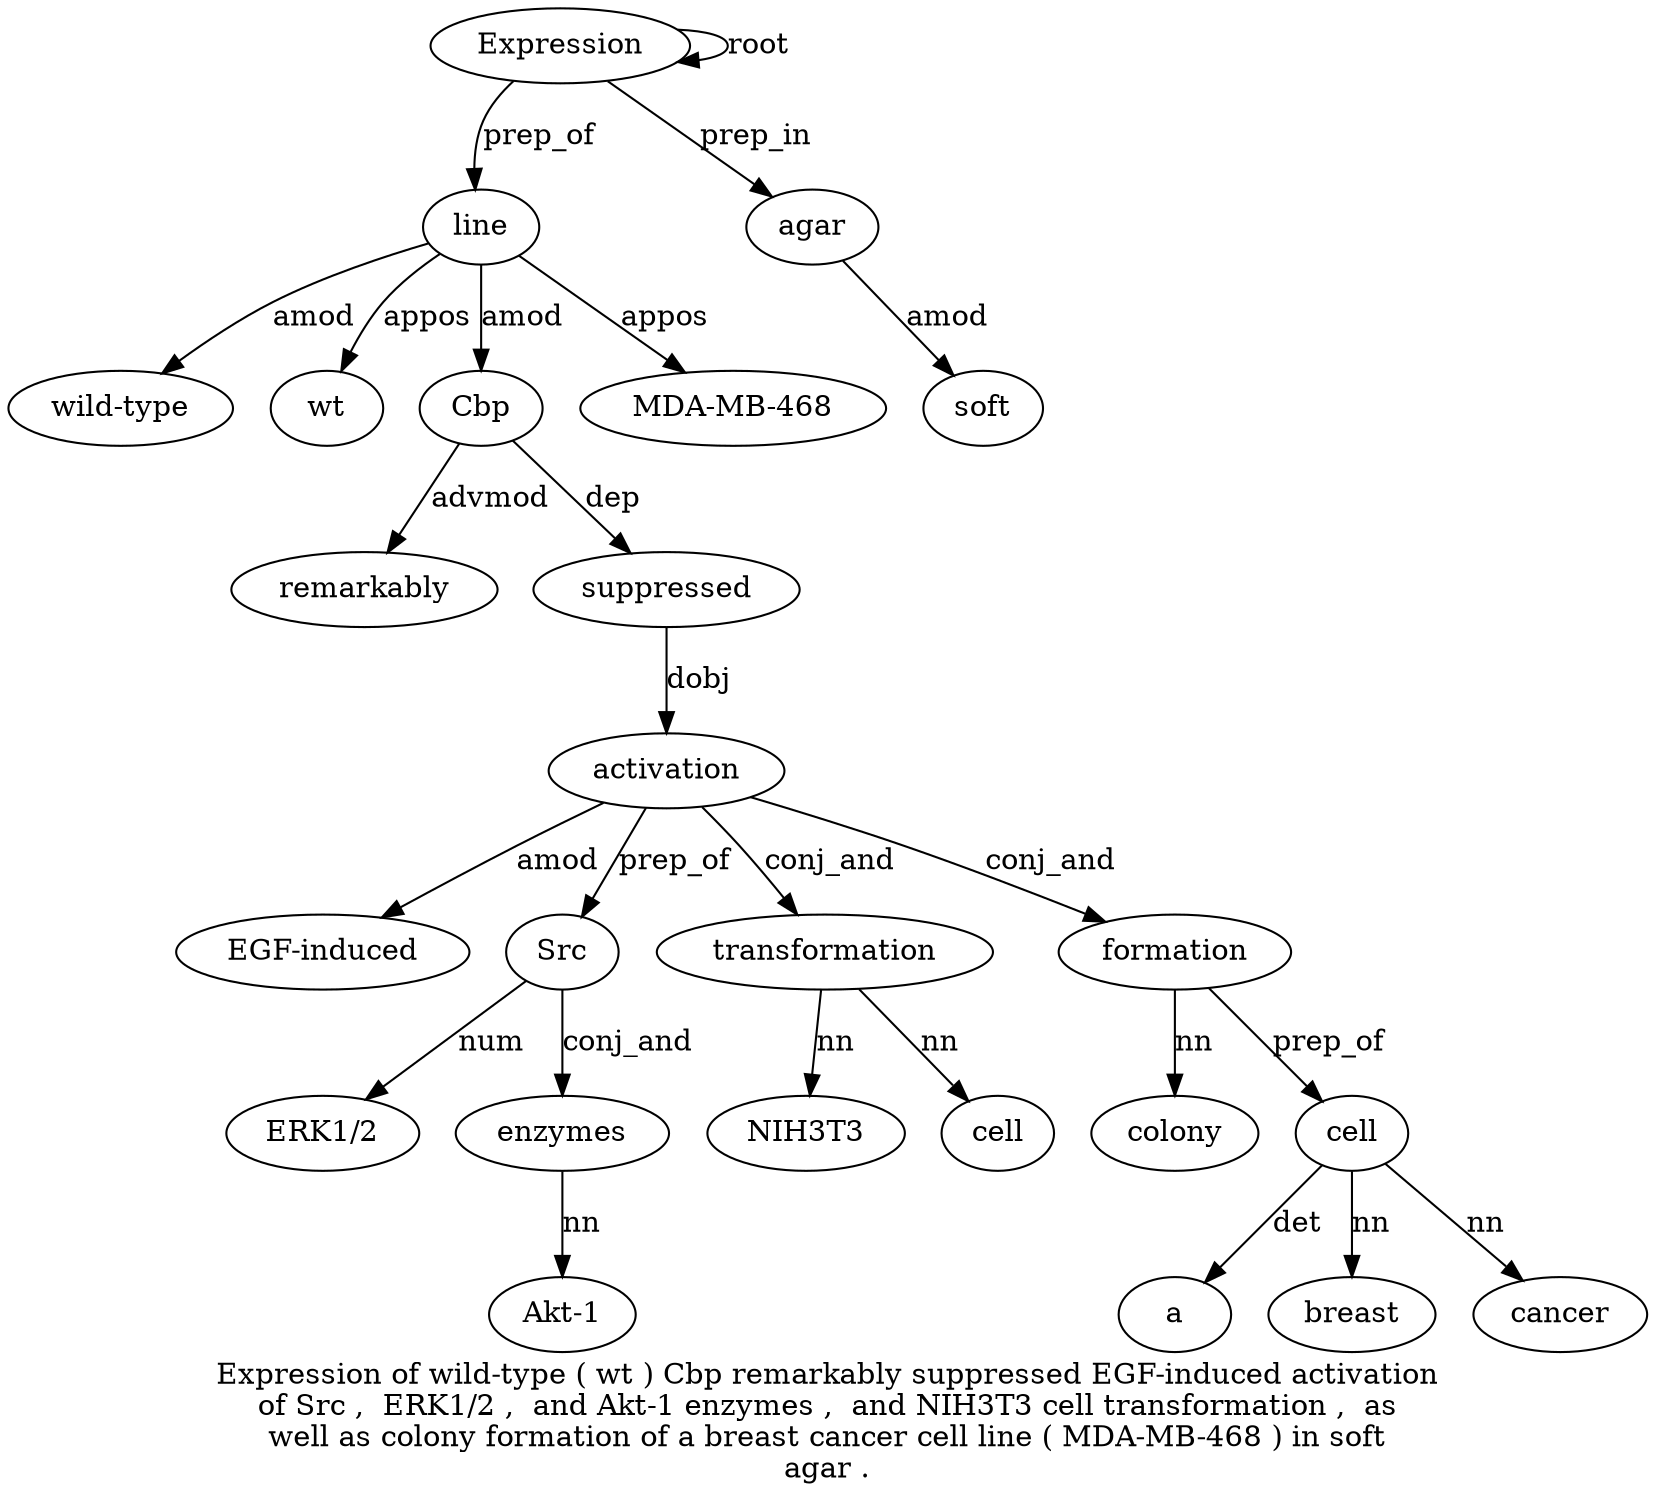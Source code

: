 digraph "Expression of wild-type ( wt ) Cbp remarkably suppressed EGF-induced activation of Src ,  ERK1/2 ,  and Akt-1 enzymes ,  and NIH3T3 cell transformation ,  as well as colony formation of a breast cancer cell line ( MDA-MB-468 ) in soft agar ." {
label="Expression of wild-type ( wt ) Cbp remarkably suppressed EGF-induced activation
of Src ,  ERK1/2 ,  and Akt-1 enzymes ,  and NIH3T3 cell transformation ,  as
well as colony formation of a breast cancer cell line ( MDA-MB-468 ) in soft
agar .";
Expression1 [style=filled, fillcolor=white, label=Expression];
Expression1 -> Expression1  [label=root];
line36 [style=filled, fillcolor=white, label=line];
"wild-type3" [style=filled, fillcolor=white, label="wild-type"];
line36 -> "wild-type3"  [label=amod];
wt5 [style=filled, fillcolor=white, label=wt];
line36 -> wt5  [label=appos];
Cbp7 [style=filled, fillcolor=white, label=Cbp];
line36 -> Cbp7  [label=amod];
remarkably8 [style=filled, fillcolor=white, label=remarkably];
Cbp7 -> remarkably8  [label=advmod];
suppressed9 [style=filled, fillcolor=white, label=suppressed];
Cbp7 -> suppressed9  [label=dep];
activation11 [style=filled, fillcolor=white, label=activation];
"EGF-induced10" [style=filled, fillcolor=white, label="EGF-induced"];
activation11 -> "EGF-induced10"  [label=amod];
suppressed9 -> activation11  [label=dobj];
Src13 [style=filled, fillcolor=white, label=Src];
activation11 -> Src13  [label=prep_of];
"ERK1/215" [style=filled, fillcolor=white, label="ERK1/2"];
Src13 -> "ERK1/215"  [label=num];
enzymes19 [style=filled, fillcolor=white, label=enzymes];
"Akt-18" [style=filled, fillcolor=white, label="Akt-1"];
enzymes19 -> "Akt-18"  [label=nn];
Src13 -> enzymes19  [label=conj_and];
transformation24 [style=filled, fillcolor=white, label=transformation];
NIH3T322 [style=filled, fillcolor=white, label=NIH3T3];
transformation24 -> NIH3T322  [label=nn];
cell23 [style=filled, fillcolor=white, label=cell];
transformation24 -> cell23  [label=nn];
activation11 -> transformation24  [label=conj_and];
formation30 [style=filled, fillcolor=white, label=formation];
colony29 [style=filled, fillcolor=white, label=colony];
formation30 -> colony29  [label=nn];
activation11 -> formation30  [label=conj_and];
cell35 [style=filled, fillcolor=white, label=cell];
a32 [style=filled, fillcolor=white, label=a];
cell35 -> a32  [label=det];
breast33 [style=filled, fillcolor=white, label=breast];
cell35 -> breast33  [label=nn];
cancer34 [style=filled, fillcolor=white, label=cancer];
cell35 -> cancer34  [label=nn];
formation30 -> cell35  [label=prep_of];
Expression1 -> line36  [label=prep_of];
"MDA-MB-4683" [style=filled, fillcolor=white, label="MDA-MB-468"];
line36 -> "MDA-MB-4683"  [label=appos];
agar42 [style=filled, fillcolor=white, label=agar];
soft41 [style=filled, fillcolor=white, label=soft];
agar42 -> soft41  [label=amod];
Expression1 -> agar42  [label=prep_in];
}
